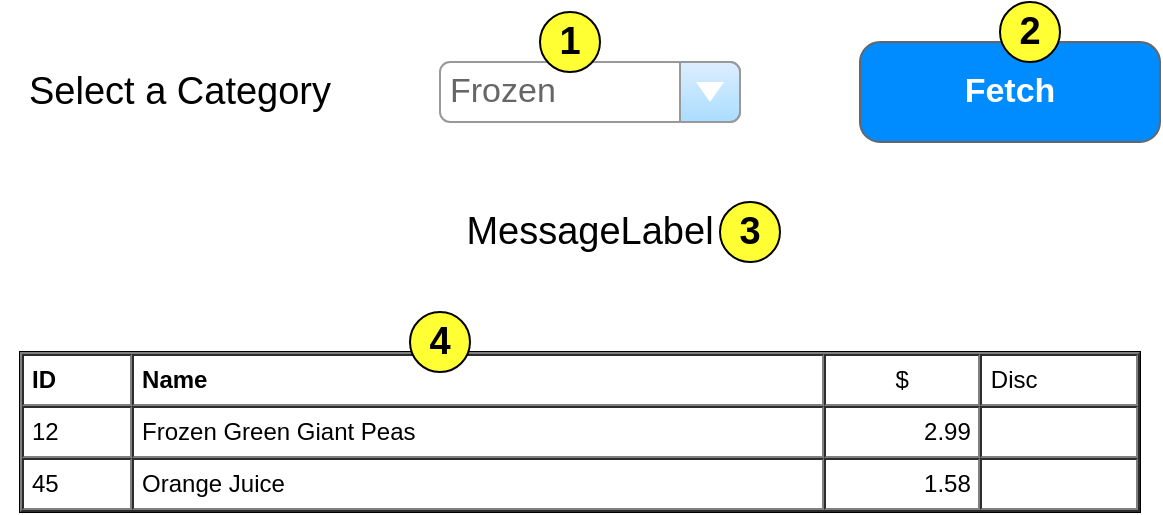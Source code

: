 <mxfile version="12.2.6" type="device" pages="1"><diagram id="nPoRI4p1RzvGgviBQ8Et" name="Page-1"><mxGraphModel dx="1088" dy="600" grid="1" gridSize="10" guides="1" tooltips="1" connect="1" arrows="1" fold="1" page="1" pageScale="1" pageWidth="850" pageHeight="1100" math="0" shadow="0"><root><mxCell id="0"/><mxCell id="1" parent="0"/><mxCell id="n2RAmJsWZ6J8gja2EWr4-1" value="Select a Category" style="text;html=1;strokeColor=none;fillColor=none;align=center;verticalAlign=middle;whiteSpace=wrap;rounded=0;fontSize=19;" vertex="1" parent="1"><mxGeometry x="80" y="60" width="180" height="20" as="geometry"/></mxCell><mxCell id="n2RAmJsWZ6J8gja2EWr4-2" value="Frozen" style="strokeWidth=1;shadow=0;dashed=0;align=center;html=1;shape=mxgraph.mockup.forms.comboBox;strokeColor=#999999;fillColor=#ddeeff;align=left;fillColor2=#aaddff;mainText=;fontColor=#666666;fontSize=17;spacingLeft=3;" vertex="1" parent="1"><mxGeometry x="300" y="55" width="150" height="30" as="geometry"/></mxCell><mxCell id="n2RAmJsWZ6J8gja2EWr4-3" value="Fetch" style="strokeWidth=1;shadow=0;dashed=0;align=center;html=1;shape=mxgraph.mockup.buttons.button;strokeColor=#666666;fontColor=#ffffff;mainText=;buttonStyle=round;fontSize=17;fontStyle=1;fillColor=#008cff;whiteSpace=wrap;" vertex="1" parent="1"><mxGeometry x="510" y="45" width="150" height="50" as="geometry"/></mxCell><mxCell id="n2RAmJsWZ6J8gja2EWr4-4" value="MessageLabel" style="text;html=1;strokeColor=none;fillColor=none;align=center;verticalAlign=middle;whiteSpace=wrap;rounded=0;fontSize=19;" vertex="1" parent="1"><mxGeometry x="90" y="130" width="570" height="20" as="geometry"/></mxCell><mxCell id="n2RAmJsWZ6J8gja2EWr4-5" value="&lt;table cellpadding=&quot;4&quot; cellspacing=&quot;0&quot; border=&quot;1&quot; style=&quot;font-size: 1em ; width: 100% ; height: 100%&quot;&gt;&lt;tbody&gt;&lt;tr&gt;&lt;th&gt;ID&lt;/th&gt;&lt;th style=&quot;text-align: left&quot;&gt;Name&lt;/th&gt;&lt;td style=&quot;text-align: center&quot;&gt;$&lt;/td&gt;&lt;td&gt;Disc&lt;/td&gt;&lt;/tr&gt;&lt;tr&gt;&lt;td&gt;12&lt;/td&gt;&lt;td&gt;Frozen Green Giant Peas&lt;/td&gt;&lt;td style=&quot;text-align: right&quot;&gt;2.99&lt;/td&gt;&lt;td&gt;&lt;br&gt;&lt;/td&gt;&lt;/tr&gt;&lt;tr&gt;&lt;td&gt;45&lt;/td&gt;&lt;td&gt;Orange Juice&lt;/td&gt;&lt;td style=&quot;text-align: right&quot;&gt;1.58&lt;/td&gt;&lt;td&gt;&lt;br&gt;&lt;/td&gt;&lt;/tr&gt;&lt;/tbody&gt;&lt;/table&gt; " style="verticalAlign=top;align=left;overflow=fill;fontSize=12;fontFamily=Helvetica;html=1" vertex="1" parent="1"><mxGeometry x="90" y="200" width="560" height="80" as="geometry"/></mxCell><mxCell id="n2RAmJsWZ6J8gja2EWr4-6" value="1" style="text;html=1;strokeColor=#000000;fillColor=#FFFF33;align=center;verticalAlign=middle;whiteSpace=wrap;rounded=1;fontSize=19;fontStyle=1;arcSize=50;" vertex="1" parent="1"><mxGeometry x="350" y="30" width="30" height="30" as="geometry"/></mxCell><mxCell id="n2RAmJsWZ6J8gja2EWr4-7" value="2" style="text;html=1;strokeColor=#000000;fillColor=#FFFF33;align=center;verticalAlign=middle;whiteSpace=wrap;rounded=1;fontSize=19;fontStyle=1;arcSize=50;" vertex="1" parent="1"><mxGeometry x="580" y="25" width="30" height="30" as="geometry"/></mxCell><mxCell id="n2RAmJsWZ6J8gja2EWr4-8" value="3" style="text;html=1;strokeColor=#000000;fillColor=#FFFF33;align=center;verticalAlign=middle;whiteSpace=wrap;rounded=1;fontSize=19;fontStyle=1;arcSize=50;" vertex="1" parent="1"><mxGeometry x="440" y="125" width="30" height="30" as="geometry"/></mxCell><mxCell id="n2RAmJsWZ6J8gja2EWr4-9" value="4" style="text;html=1;strokeColor=#000000;fillColor=#FFFF33;align=center;verticalAlign=middle;whiteSpace=wrap;rounded=1;fontSize=19;fontStyle=1;arcSize=50;" vertex="1" parent="1"><mxGeometry x="285" y="180" width="30" height="30" as="geometry"/></mxCell></root></mxGraphModel></diagram></mxfile>